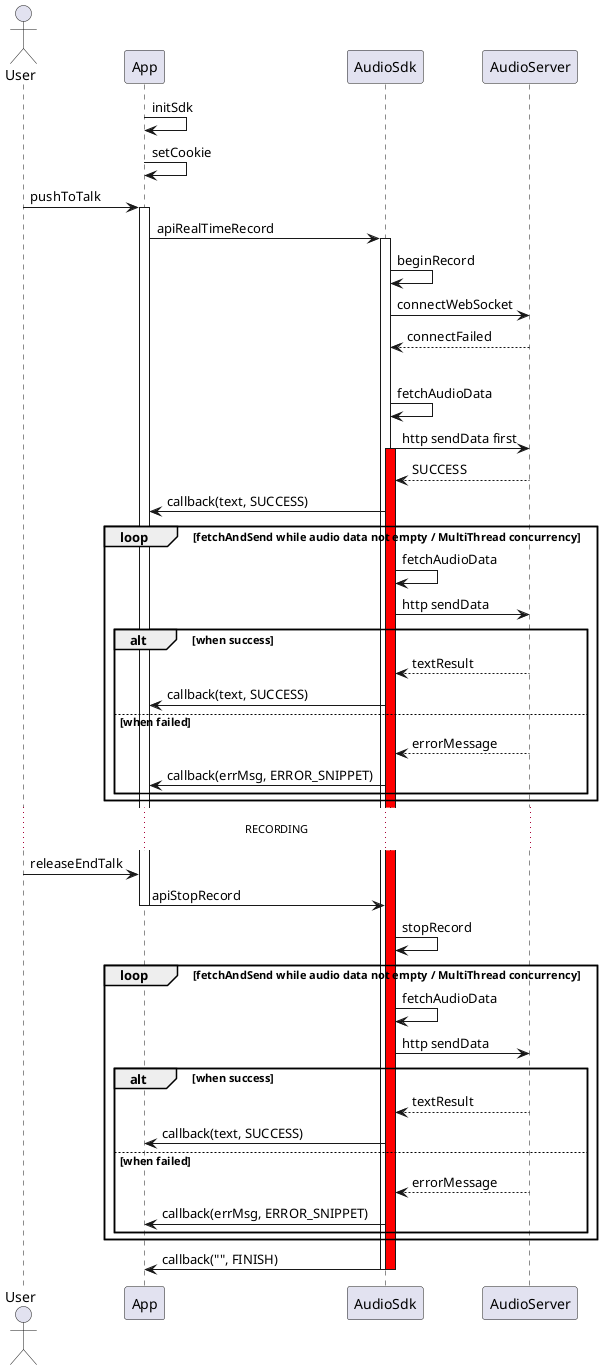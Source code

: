 序列图： Http正常收发

@startuml
actor User
participant App
participant AudioSdk as Sdk
participant AudioServer as Server

App -> App: initSdk
App -> App: setCookie

User -> App: pushToTalk
activate App
App -> Sdk: apiRealTimeRecord

activate Sdk
Sdk -> Sdk: beginRecord
Sdk -> Server: connectWebSocket
Sdk <-- Server: connectFailed

|||
Sdk -> Sdk: fetchAudioData
Sdk -> Server: http sendData first
activate Sdk #red
Sdk <-- Server: SUCCESS
Sdk -> App: callback(text, SUCCESS)

loop fetchAndSend while audio data not empty / MultiThread concurrency
Sdk -> Sdk: fetchAudioData
Sdk -> Server: http sendData
    alt when success
    Server --> Sdk: textResult
    Sdk -> App: callback(text, SUCCESS)
    else when failed
    Server --> Sdk: errorMessage
    Sdk -> App: callback(errMsg, ERROR_SNIPPET)
    end
end

... RECORDING ...
User -> App: releaseEndTalk
App -> Sdk: apiStopRecord
deactivate App
Sdk -> Sdk: stopRecord

loop fetchAndSend while audio data not empty / MultiThread concurrency
Sdk -> Sdk: fetchAudioData
Sdk -> Server: http sendData
    alt when success
    Server --> Sdk: textResult
    Sdk -> App: callback(text, SUCCESS)
    else when failed
    Server --> Sdk: errorMessage
    Sdk -> App: callback(errMsg, ERROR_SNIPPET)
    end
end

Sdk -> App: callback("", FINISH)
deactivate Sdk
deactivate Sdk

@enduml